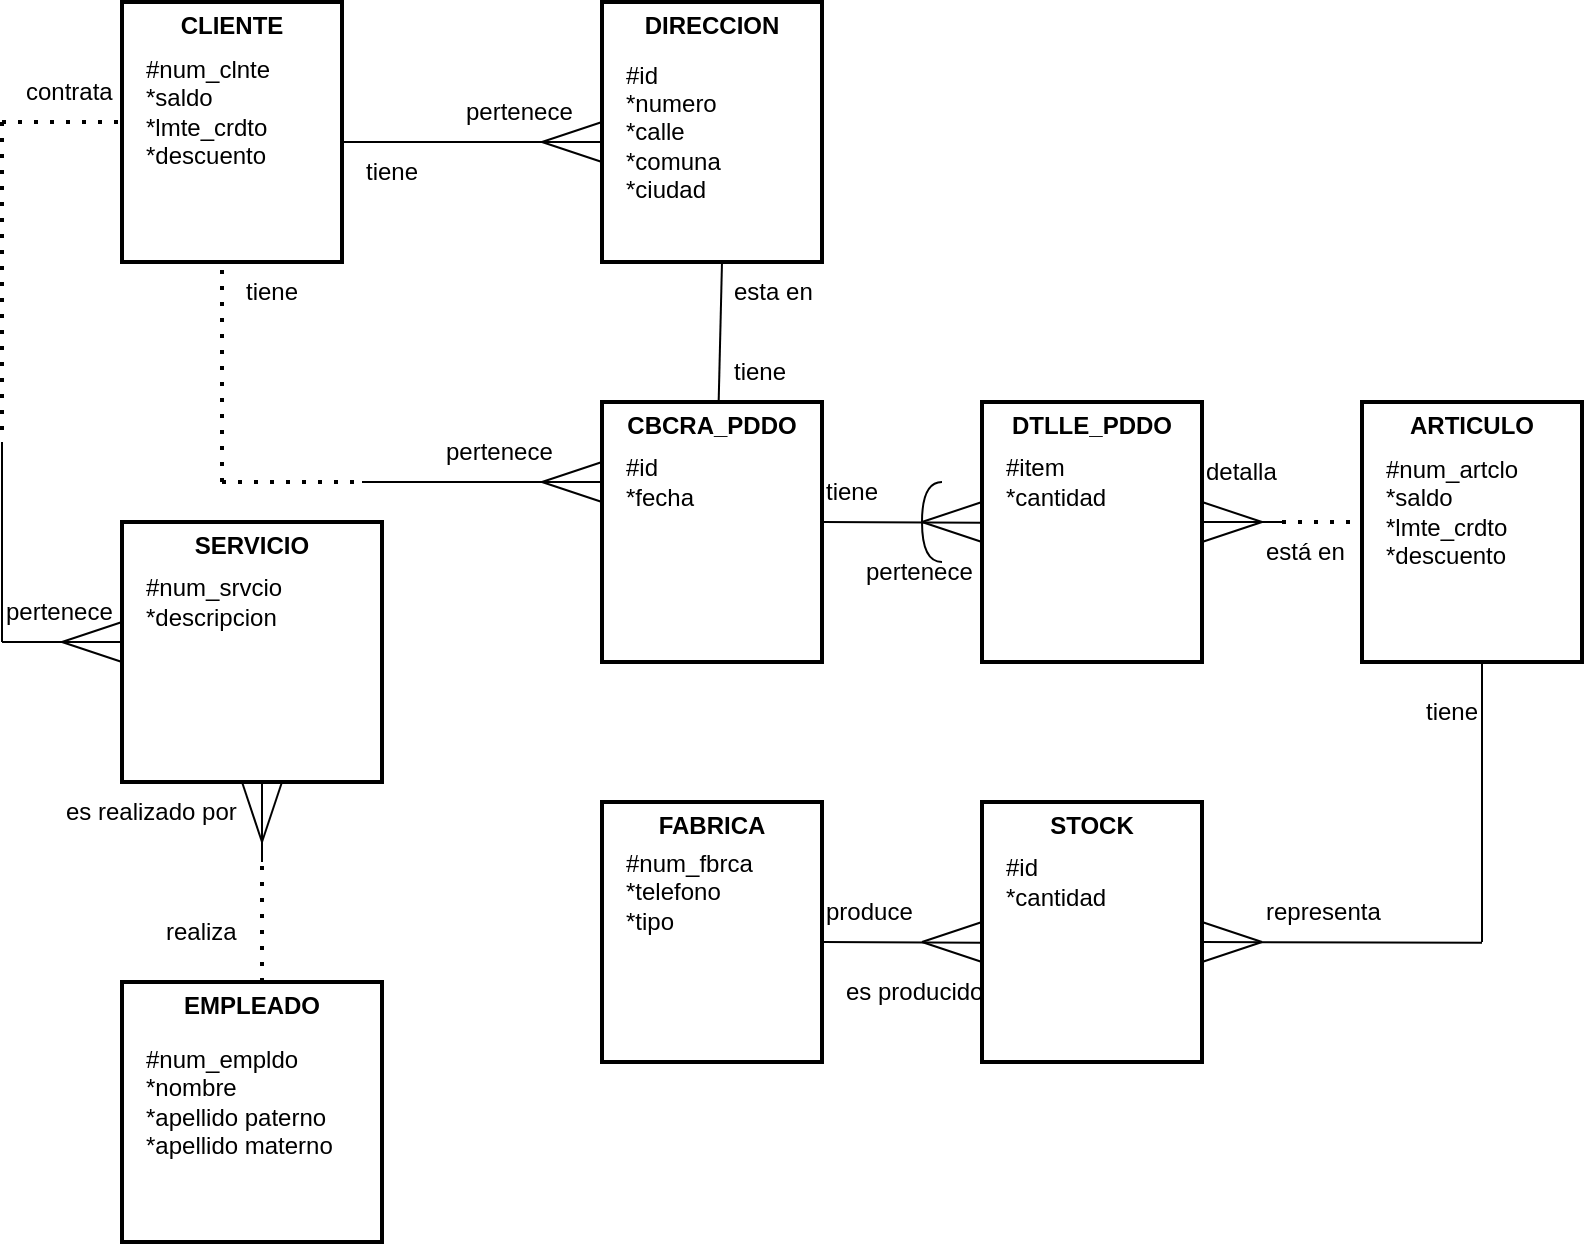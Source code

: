 <mxfile version="21.8.0" type="github" pages="3">
  <diagram name="ej1" id="pWTKWt82KA5-Te-WMK-V">
    <mxGraphModel dx="2074" dy="790" grid="1" gridSize="10" guides="1" tooltips="1" connect="1" arrows="1" fold="1" page="1" pageScale="1" pageWidth="827" pageHeight="1169" math="0" shadow="0">
      <root>
        <mxCell id="0" />
        <mxCell id="1" parent="0" />
        <mxCell id="y3LhMuxgh7xvauoKSAPK-7" value="CLIENTE" style="swimlane;whiteSpace=wrap;html=1;perimeterSpacing=7;strokeWidth=2;swimlaneLine=0;glass=0;fillColor=none;strokeColor=#000000;" parent="1" vertex="1">
          <mxGeometry x="80" y="40" width="110" height="130" as="geometry" />
        </mxCell>
        <mxCell id="y3LhMuxgh7xvauoKSAPK-14" value="#num_clnte&lt;br&gt;*saldo&lt;br&gt;*lmte_crdto&lt;br&gt;*descuento" style="text;html=1;align=left;verticalAlign=middle;resizable=0;points=[];autosize=1;strokeColor=none;fillColor=none;" parent="y3LhMuxgh7xvauoKSAPK-7" vertex="1">
          <mxGeometry x="10" y="20" width="90" height="70" as="geometry" />
        </mxCell>
        <mxCell id="y3LhMuxgh7xvauoKSAPK-11" value="ARTICULO" style="swimlane;whiteSpace=wrap;html=1;perimeterSpacing=7;strokeWidth=2;swimlaneLine=0;glass=0;fillColor=none;strokeColor=#000000;" parent="1" vertex="1">
          <mxGeometry x="700" y="240" width="110" height="130" as="geometry" />
        </mxCell>
        <mxCell id="y3LhMuxgh7xvauoKSAPK-16" value="#num_artclo&lt;br&gt;*saldo&lt;br&gt;*lmte_crdto&lt;br&gt;*descuento" style="text;html=1;align=left;verticalAlign=middle;resizable=0;points=[];autosize=1;strokeColor=none;fillColor=none;" parent="y3LhMuxgh7xvauoKSAPK-11" vertex="1">
          <mxGeometry x="10" y="20" width="90" height="70" as="geometry" />
        </mxCell>
        <mxCell id="y3LhMuxgh7xvauoKSAPK-12" value="SERVICIO" style="swimlane;whiteSpace=wrap;html=1;perimeterSpacing=7;strokeWidth=2;swimlaneLine=0;glass=0;fillColor=none;strokeColor=#000000;" parent="1" vertex="1">
          <mxGeometry x="80" y="300" width="130" height="130" as="geometry" />
        </mxCell>
        <mxCell id="y3LhMuxgh7xvauoKSAPK-27" value="#num_srvcio&lt;br&gt;*descripcion" style="text;html=1;align=left;verticalAlign=middle;resizable=0;points=[];autosize=1;strokeColor=none;fillColor=none;" parent="y3LhMuxgh7xvauoKSAPK-12" vertex="1">
          <mxGeometry x="10" y="20" width="90" height="40" as="geometry" />
        </mxCell>
        <mxCell id="y3LhMuxgh7xvauoKSAPK-17" value="CBCRA_PDDO" style="swimlane;whiteSpace=wrap;html=1;perimeterSpacing=7;strokeWidth=2;swimlaneLine=0;glass=0;fillColor=none;strokeColor=#000000;" parent="1" vertex="1">
          <mxGeometry x="320" y="240" width="110" height="130" as="geometry" />
        </mxCell>
        <mxCell id="y3LhMuxgh7xvauoKSAPK-18" value="#id&lt;br&gt;*fecha" style="text;html=1;align=left;verticalAlign=middle;resizable=0;points=[];autosize=1;strokeColor=none;fillColor=none;" parent="y3LhMuxgh7xvauoKSAPK-17" vertex="1">
          <mxGeometry x="10" y="20" width="60" height="40" as="geometry" />
        </mxCell>
        <mxCell id="y3LhMuxgh7xvauoKSAPK-19" value="DIRECCION" style="swimlane;whiteSpace=wrap;html=1;perimeterSpacing=7;strokeWidth=2;swimlaneLine=0;glass=0;fillColor=none;strokeColor=#000000;" parent="1" vertex="1">
          <mxGeometry x="320" y="40" width="110" height="130" as="geometry" />
        </mxCell>
        <mxCell id="y3LhMuxgh7xvauoKSAPK-20" value="#id&lt;br&gt;*numero&lt;br&gt;*calle&lt;br&gt;*comuna&lt;br&gt;*ciudad" style="text;html=1;align=left;verticalAlign=middle;resizable=0;points=[];autosize=1;strokeColor=none;fillColor=none;" parent="y3LhMuxgh7xvauoKSAPK-19" vertex="1">
          <mxGeometry x="10" y="20" width="70" height="90" as="geometry" />
        </mxCell>
        <mxCell id="y3LhMuxgh7xvauoKSAPK-21" value="DTLLE_PDDO" style="swimlane;whiteSpace=wrap;html=1;perimeterSpacing=7;strokeWidth=2;swimlaneLine=0;glass=0;fillColor=none;strokeColor=#000000;" parent="1" vertex="1">
          <mxGeometry x="510" y="240" width="110" height="130" as="geometry" />
        </mxCell>
        <mxCell id="y3LhMuxgh7xvauoKSAPK-22" value="#item&lt;br&gt;*cantidad" style="text;html=1;align=left;verticalAlign=middle;resizable=0;points=[];autosize=1;strokeColor=none;fillColor=none;" parent="y3LhMuxgh7xvauoKSAPK-21" vertex="1">
          <mxGeometry x="10" y="20" width="70" height="40" as="geometry" />
        </mxCell>
        <mxCell id="y3LhMuxgh7xvauoKSAPK-23" value="FABRICA" style="swimlane;whiteSpace=wrap;html=1;perimeterSpacing=7;strokeWidth=2;swimlaneLine=0;glass=0;fillColor=none;strokeColor=#000000;" parent="1" vertex="1">
          <mxGeometry x="320" y="440" width="110" height="130" as="geometry" />
        </mxCell>
        <mxCell id="y3LhMuxgh7xvauoKSAPK-24" value="#num_fbrca&lt;br&gt;*telefono&lt;br&gt;*tipo" style="text;html=1;align=left;verticalAlign=middle;resizable=0;points=[];autosize=1;strokeColor=none;fillColor=none;" parent="y3LhMuxgh7xvauoKSAPK-23" vertex="1">
          <mxGeometry x="10" y="15" width="90" height="60" as="geometry" />
        </mxCell>
        <mxCell id="y3LhMuxgh7xvauoKSAPK-25" value="STOCK" style="swimlane;whiteSpace=wrap;html=1;perimeterSpacing=7;strokeWidth=2;swimlaneLine=0;glass=0;fillColor=none;strokeColor=#000000;" parent="1" vertex="1">
          <mxGeometry x="510" y="440" width="110" height="130" as="geometry" />
        </mxCell>
        <mxCell id="y3LhMuxgh7xvauoKSAPK-26" value="#id&lt;br&gt;*cantidad" style="text;html=1;align=left;verticalAlign=middle;resizable=0;points=[];autosize=1;strokeColor=none;fillColor=none;" parent="y3LhMuxgh7xvauoKSAPK-25" vertex="1">
          <mxGeometry x="10" y="20" width="70" height="40" as="geometry" />
        </mxCell>
        <mxCell id="y3LhMuxgh7xvauoKSAPK-28" value="" style="endArrow=none;html=1;rounded=0;" parent="1" edge="1">
          <mxGeometry width="50" height="50" relative="1" as="geometry">
            <mxPoint x="190" y="110" as="sourcePoint" />
            <mxPoint x="320" y="110" as="targetPoint" />
          </mxGeometry>
        </mxCell>
        <mxCell id="y3LhMuxgh7xvauoKSAPK-29" value="" style="endArrow=none;html=1;rounded=0;" parent="1" edge="1">
          <mxGeometry width="50" height="50" relative="1" as="geometry">
            <mxPoint x="290" y="110" as="sourcePoint" />
            <mxPoint x="320" y="100" as="targetPoint" />
          </mxGeometry>
        </mxCell>
        <mxCell id="y3LhMuxgh7xvauoKSAPK-32" value="" style="endArrow=none;html=1;rounded=0;" parent="1" edge="1">
          <mxGeometry width="50" height="50" relative="1" as="geometry">
            <mxPoint x="320" y="120" as="sourcePoint" />
            <mxPoint x="290" y="110" as="targetPoint" />
          </mxGeometry>
        </mxCell>
        <mxCell id="y3LhMuxgh7xvauoKSAPK-33" value="" style="endArrow=none;html=1;rounded=0;exitX=0.527;exitY=0.043;exitDx=0;exitDy=0;exitPerimeter=0;" parent="1" source="y3LhMuxgh7xvauoKSAPK-17" edge="1">
          <mxGeometry width="50" height="50" relative="1" as="geometry">
            <mxPoint x="383" y="237" as="sourcePoint" />
            <mxPoint x="380" y="170" as="targetPoint" />
          </mxGeometry>
        </mxCell>
        <mxCell id="y3LhMuxgh7xvauoKSAPK-34" value="" style="endArrow=none;dashed=1;html=1;dashPattern=1 3;strokeWidth=2;rounded=0;" parent="1" edge="1">
          <mxGeometry width="50" height="50" relative="1" as="geometry">
            <mxPoint x="130" y="280" as="sourcePoint" />
            <mxPoint x="130" y="170" as="targetPoint" />
          </mxGeometry>
        </mxCell>
        <mxCell id="y3LhMuxgh7xvauoKSAPK-35" value="" style="endArrow=none;dashed=1;html=1;dashPattern=1 3;strokeWidth=2;rounded=0;" parent="1" edge="1">
          <mxGeometry width="50" height="50" relative="1" as="geometry">
            <mxPoint x="130" y="280" as="sourcePoint" />
            <mxPoint x="200" y="280" as="targetPoint" />
          </mxGeometry>
        </mxCell>
        <mxCell id="y3LhMuxgh7xvauoKSAPK-36" value="" style="endArrow=none;html=1;rounded=0;" parent="1" edge="1">
          <mxGeometry width="50" height="50" relative="1" as="geometry">
            <mxPoint x="320" y="290" as="sourcePoint" />
            <mxPoint x="290" y="280" as="targetPoint" />
          </mxGeometry>
        </mxCell>
        <mxCell id="y3LhMuxgh7xvauoKSAPK-37" value="" style="endArrow=none;html=1;rounded=0;" parent="1" edge="1">
          <mxGeometry width="50" height="50" relative="1" as="geometry">
            <mxPoint x="290" y="280" as="sourcePoint" />
            <mxPoint x="320" y="270" as="targetPoint" />
          </mxGeometry>
        </mxCell>
        <mxCell id="y3LhMuxgh7xvauoKSAPK-38" value="" style="endArrow=none;html=1;rounded=0;" parent="1" edge="1">
          <mxGeometry width="50" height="50" relative="1" as="geometry">
            <mxPoint x="200" y="280" as="sourcePoint" />
            <mxPoint x="320" y="280" as="targetPoint" />
          </mxGeometry>
        </mxCell>
        <mxCell id="y3LhMuxgh7xvauoKSAPK-39" value="" style="endArrow=none;dashed=1;html=1;dashPattern=1 3;strokeWidth=2;rounded=0;" parent="1" edge="1">
          <mxGeometry width="50" height="50" relative="1" as="geometry">
            <mxPoint x="20" y="100" as="sourcePoint" />
            <mxPoint x="80" y="100" as="targetPoint" />
          </mxGeometry>
        </mxCell>
        <mxCell id="y3LhMuxgh7xvauoKSAPK-40" value="" style="endArrow=none;dashed=1;html=1;dashPattern=1 3;strokeWidth=2;rounded=0;" parent="1" edge="1">
          <mxGeometry width="50" height="50" relative="1" as="geometry">
            <mxPoint x="20" y="100" as="sourcePoint" />
            <mxPoint x="20" y="260" as="targetPoint" />
          </mxGeometry>
        </mxCell>
        <mxCell id="y3LhMuxgh7xvauoKSAPK-41" value="EMPLEADO" style="swimlane;whiteSpace=wrap;html=1;perimeterSpacing=7;strokeWidth=2;swimlaneLine=0;glass=0;fillColor=none;strokeColor=#000000;" parent="1" vertex="1">
          <mxGeometry x="80" y="530" width="130" height="130" as="geometry" />
        </mxCell>
        <mxCell id="y3LhMuxgh7xvauoKSAPK-42" value="#num_empldo&lt;br&gt;*nombre&lt;br&gt;*apellido paterno&lt;br&gt;*apellido materno&lt;br&gt;" style="text;html=1;align=left;verticalAlign=middle;resizable=0;points=[];autosize=1;strokeColor=none;fillColor=none;" parent="y3LhMuxgh7xvauoKSAPK-41" vertex="1">
          <mxGeometry x="10" y="25" width="120" height="70" as="geometry" />
        </mxCell>
        <mxCell id="y3LhMuxgh7xvauoKSAPK-44" value="" style="endArrow=none;html=1;rounded=0;" parent="1" edge="1">
          <mxGeometry width="50" height="50" relative="1" as="geometry">
            <mxPoint x="50" y="360" as="sourcePoint" />
            <mxPoint x="80" y="350" as="targetPoint" />
          </mxGeometry>
        </mxCell>
        <mxCell id="y3LhMuxgh7xvauoKSAPK-45" value="" style="endArrow=none;html=1;rounded=0;" parent="1" edge="1">
          <mxGeometry width="50" height="50" relative="1" as="geometry">
            <mxPoint x="80" y="370" as="sourcePoint" />
            <mxPoint x="50" y="360" as="targetPoint" />
          </mxGeometry>
        </mxCell>
        <mxCell id="y3LhMuxgh7xvauoKSAPK-46" value="" style="endArrow=none;html=1;rounded=0;" parent="1" edge="1">
          <mxGeometry width="50" height="50" relative="1" as="geometry">
            <mxPoint x="20" y="260" as="sourcePoint" />
            <mxPoint x="20" y="360" as="targetPoint" />
          </mxGeometry>
        </mxCell>
        <mxCell id="y3LhMuxgh7xvauoKSAPK-47" value="" style="endArrow=none;html=1;rounded=0;" parent="1" edge="1">
          <mxGeometry width="50" height="50" relative="1" as="geometry">
            <mxPoint x="80" y="360" as="sourcePoint" />
            <mxPoint x="20" y="360" as="targetPoint" />
            <Array as="points">
              <mxPoint x="40" y="360" />
            </Array>
          </mxGeometry>
        </mxCell>
        <mxCell id="y3LhMuxgh7xvauoKSAPK-48" value="" style="endArrow=none;html=1;rounded=0;" parent="1" edge="1">
          <mxGeometry width="50" height="50" relative="1" as="geometry">
            <mxPoint x="150" y="430" as="sourcePoint" />
            <mxPoint x="150" y="470" as="targetPoint" />
          </mxGeometry>
        </mxCell>
        <mxCell id="y3LhMuxgh7xvauoKSAPK-49" value="" style="endArrow=none;html=1;rounded=0;" parent="1" edge="1">
          <mxGeometry width="50" height="50" relative="1" as="geometry">
            <mxPoint x="150" y="460" as="sourcePoint" />
            <mxPoint x="160" y="430" as="targetPoint" />
          </mxGeometry>
        </mxCell>
        <mxCell id="y3LhMuxgh7xvauoKSAPK-51" value="" style="endArrow=none;html=1;rounded=0;" parent="1" edge="1">
          <mxGeometry width="50" height="50" relative="1" as="geometry">
            <mxPoint x="150" y="460" as="sourcePoint" />
            <mxPoint x="140" y="430" as="targetPoint" />
          </mxGeometry>
        </mxCell>
        <mxCell id="y3LhMuxgh7xvauoKSAPK-52" value="" style="endArrow=none;dashed=1;html=1;dashPattern=1 3;strokeWidth=2;rounded=0;" parent="1" edge="1">
          <mxGeometry width="50" height="50" relative="1" as="geometry">
            <mxPoint x="150" y="530" as="sourcePoint" />
            <mxPoint x="150" y="470" as="targetPoint" />
          </mxGeometry>
        </mxCell>
        <mxCell id="y3LhMuxgh7xvauoKSAPK-54" value="" style="endArrow=none;html=1;rounded=0;" parent="1" edge="1">
          <mxGeometry width="50" height="50" relative="1" as="geometry">
            <mxPoint x="650" y="300" as="sourcePoint" />
            <mxPoint x="620" y="290" as="targetPoint" />
          </mxGeometry>
        </mxCell>
        <mxCell id="y3LhMuxgh7xvauoKSAPK-56" value="" style="endArrow=none;html=1;rounded=0;" parent="1" edge="1">
          <mxGeometry width="50" height="50" relative="1" as="geometry">
            <mxPoint x="620" y="300" as="sourcePoint" />
            <mxPoint x="660" y="300" as="targetPoint" />
          </mxGeometry>
        </mxCell>
        <mxCell id="y3LhMuxgh7xvauoKSAPK-58" value="" style="endArrow=none;html=1;rounded=0;" parent="1" edge="1">
          <mxGeometry width="50" height="50" relative="1" as="geometry">
            <mxPoint x="430" y="300.0" as="sourcePoint" />
            <mxPoint x="510" y="300.34" as="targetPoint" />
          </mxGeometry>
        </mxCell>
        <mxCell id="y3LhMuxgh7xvauoKSAPK-59" value="" style="endArrow=none;html=1;rounded=0;" parent="1" edge="1">
          <mxGeometry width="50" height="50" relative="1" as="geometry">
            <mxPoint x="480" y="300" as="sourcePoint" />
            <mxPoint x="510" y="290" as="targetPoint" />
          </mxGeometry>
        </mxCell>
        <mxCell id="y3LhMuxgh7xvauoKSAPK-60" value="" style="endArrow=none;html=1;rounded=0;" parent="1" edge="1">
          <mxGeometry width="50" height="50" relative="1" as="geometry">
            <mxPoint x="510" y="310" as="sourcePoint" />
            <mxPoint x="480" y="300" as="targetPoint" />
          </mxGeometry>
        </mxCell>
        <mxCell id="y3LhMuxgh7xvauoKSAPK-61" value="" style="endArrow=none;dashed=1;html=1;dashPattern=1 3;strokeWidth=2;rounded=0;" parent="1" edge="1">
          <mxGeometry width="50" height="50" relative="1" as="geometry">
            <mxPoint x="660" y="300" as="sourcePoint" />
            <mxPoint x="700" y="300" as="targetPoint" />
          </mxGeometry>
        </mxCell>
        <mxCell id="y3LhMuxgh7xvauoKSAPK-62" value="" style="endArrow=none;html=1;rounded=0;" parent="1" edge="1">
          <mxGeometry width="50" height="50" relative="1" as="geometry">
            <mxPoint x="650" y="300" as="sourcePoint" />
            <mxPoint x="620" y="310" as="targetPoint" />
          </mxGeometry>
        </mxCell>
        <mxCell id="y3LhMuxgh7xvauoKSAPK-63" value="" style="endArrow=none;html=1;rounded=0;" parent="1" edge="1">
          <mxGeometry width="50" height="50" relative="1" as="geometry">
            <mxPoint x="760" y="510" as="sourcePoint" />
            <mxPoint x="760" y="370" as="targetPoint" />
          </mxGeometry>
        </mxCell>
        <mxCell id="y3LhMuxgh7xvauoKSAPK-64" value="" style="endArrow=none;html=1;rounded=0;" parent="1" edge="1">
          <mxGeometry width="50" height="50" relative="1" as="geometry">
            <mxPoint x="620" y="510" as="sourcePoint" />
            <mxPoint x="760" y="510.34" as="targetPoint" />
          </mxGeometry>
        </mxCell>
        <mxCell id="y3LhMuxgh7xvauoKSAPK-65" value="" style="endArrow=none;html=1;rounded=0;" parent="1" edge="1">
          <mxGeometry width="50" height="50" relative="1" as="geometry">
            <mxPoint x="650" y="510" as="sourcePoint" />
            <mxPoint x="620" y="500" as="targetPoint" />
          </mxGeometry>
        </mxCell>
        <mxCell id="y3LhMuxgh7xvauoKSAPK-67" value="" style="endArrow=none;html=1;rounded=0;" parent="1" edge="1">
          <mxGeometry width="50" height="50" relative="1" as="geometry">
            <mxPoint x="650" y="510" as="sourcePoint" />
            <mxPoint x="620" y="520" as="targetPoint" />
          </mxGeometry>
        </mxCell>
        <mxCell id="y3LhMuxgh7xvauoKSAPK-68" value="" style="endArrow=none;html=1;rounded=0;" parent="1" edge="1">
          <mxGeometry width="50" height="50" relative="1" as="geometry">
            <mxPoint x="510" y="520" as="sourcePoint" />
            <mxPoint x="480" y="510" as="targetPoint" />
          </mxGeometry>
        </mxCell>
        <mxCell id="y3LhMuxgh7xvauoKSAPK-69" value="" style="endArrow=none;html=1;rounded=0;" parent="1" edge="1">
          <mxGeometry width="50" height="50" relative="1" as="geometry">
            <mxPoint x="480" y="510" as="sourcePoint" />
            <mxPoint x="510" y="500" as="targetPoint" />
          </mxGeometry>
        </mxCell>
        <mxCell id="y3LhMuxgh7xvauoKSAPK-70" value="" style="endArrow=none;html=1;rounded=0;" parent="1" edge="1">
          <mxGeometry width="50" height="50" relative="1" as="geometry">
            <mxPoint x="430" y="510.0" as="sourcePoint" />
            <mxPoint x="510" y="510.34" as="targetPoint" />
          </mxGeometry>
        </mxCell>
        <mxCell id="y3LhMuxgh7xvauoKSAPK-72" value="" style="endArrow=none;html=1;rounded=0;edgeStyle=orthogonalEdgeStyle;curved=1;" parent="1" edge="1">
          <mxGeometry width="50" height="50" relative="1" as="geometry">
            <mxPoint x="490" y="320" as="sourcePoint" />
            <mxPoint x="490" y="280" as="targetPoint" />
            <Array as="points">
              <mxPoint x="480" y="320" />
              <mxPoint x="480" y="280" />
            </Array>
          </mxGeometry>
        </mxCell>
        <mxCell id="y3LhMuxgh7xvauoKSAPK-76" value="tiene" style="text;html=1;align=left;verticalAlign=middle;resizable=0;points=[];autosize=1;strokeColor=none;fillColor=none;" parent="1" vertex="1">
          <mxGeometry x="200" y="110" width="50" height="30" as="geometry" />
        </mxCell>
        <mxCell id="y3LhMuxgh7xvauoKSAPK-77" value="pertenece" style="text;html=1;align=left;verticalAlign=middle;resizable=0;points=[];autosize=1;strokeColor=none;fillColor=none;" parent="1" vertex="1">
          <mxGeometry x="250" y="80" width="80" height="30" as="geometry" />
        </mxCell>
        <mxCell id="y3LhMuxgh7xvauoKSAPK-78" value="contrata" style="text;html=1;align=left;verticalAlign=middle;resizable=0;points=[];autosize=1;strokeColor=none;fillColor=none;" parent="1" vertex="1">
          <mxGeometry x="30" y="70" width="70" height="30" as="geometry" />
        </mxCell>
        <mxCell id="y3LhMuxgh7xvauoKSAPK-79" value="pertenece" style="text;html=1;align=left;verticalAlign=middle;resizable=0;points=[];autosize=1;strokeColor=none;fillColor=none;" parent="1" vertex="1">
          <mxGeometry x="20" y="330" width="80" height="30" as="geometry" />
        </mxCell>
        <mxCell id="y3LhMuxgh7xvauoKSAPK-80" value="es realizado por" style="text;html=1;align=left;verticalAlign=middle;resizable=0;points=[];autosize=1;strokeColor=none;fillColor=none;" parent="1" vertex="1">
          <mxGeometry x="50" y="430" width="110" height="30" as="geometry" />
        </mxCell>
        <mxCell id="y3LhMuxgh7xvauoKSAPK-82" value="realiza" style="text;html=1;align=left;verticalAlign=middle;resizable=0;points=[];autosize=1;strokeColor=none;fillColor=none;" parent="1" vertex="1">
          <mxGeometry x="100" y="490" width="60" height="30" as="geometry" />
        </mxCell>
        <mxCell id="y3LhMuxgh7xvauoKSAPK-83" value="tiene" style="text;html=1;align=left;verticalAlign=middle;resizable=0;points=[];autosize=1;strokeColor=none;fillColor=none;" parent="1" vertex="1">
          <mxGeometry x="384" y="210" width="50" height="30" as="geometry" />
        </mxCell>
        <mxCell id="y3LhMuxgh7xvauoKSAPK-84" value="esta en" style="text;html=1;align=left;verticalAlign=middle;resizable=0;points=[];autosize=1;strokeColor=none;fillColor=none;" parent="1" vertex="1">
          <mxGeometry x="384" y="170" width="60" height="30" as="geometry" />
        </mxCell>
        <mxCell id="y3LhMuxgh7xvauoKSAPK-85" value="tiene" style="text;html=1;align=left;verticalAlign=middle;resizable=0;points=[];autosize=1;strokeColor=none;fillColor=none;" parent="1" vertex="1">
          <mxGeometry x="140" y="170" width="50" height="30" as="geometry" />
        </mxCell>
        <mxCell id="y3LhMuxgh7xvauoKSAPK-86" value="pertenece" style="text;html=1;align=left;verticalAlign=middle;resizable=0;points=[];autosize=1;strokeColor=none;fillColor=none;" parent="1" vertex="1">
          <mxGeometry x="240" y="250" width="80" height="30" as="geometry" />
        </mxCell>
        <mxCell id="y3LhMuxgh7xvauoKSAPK-87" value="tiene" style="text;html=1;align=left;verticalAlign=middle;resizable=0;points=[];autosize=1;strokeColor=none;fillColor=none;" parent="1" vertex="1">
          <mxGeometry x="430" y="270" width="50" height="30" as="geometry" />
        </mxCell>
        <mxCell id="y3LhMuxgh7xvauoKSAPK-88" value="pertenece" style="text;html=1;align=left;verticalAlign=middle;resizable=0;points=[];autosize=1;strokeColor=none;fillColor=none;" parent="1" vertex="1">
          <mxGeometry x="450" y="310" width="80" height="30" as="geometry" />
        </mxCell>
        <mxCell id="y3LhMuxgh7xvauoKSAPK-89" value="detalla" style="text;html=1;align=left;verticalAlign=middle;resizable=0;points=[];autosize=1;strokeColor=none;fillColor=none;" parent="1" vertex="1">
          <mxGeometry x="620" y="260" width="60" height="30" as="geometry" />
        </mxCell>
        <mxCell id="y3LhMuxgh7xvauoKSAPK-90" value="está en" style="text;html=1;align=left;verticalAlign=middle;resizable=0;points=[];autosize=1;strokeColor=none;fillColor=none;" parent="1" vertex="1">
          <mxGeometry x="650" y="300" width="60" height="30" as="geometry" />
        </mxCell>
        <mxCell id="y3LhMuxgh7xvauoKSAPK-91" value="tiene" style="text;html=1;align=left;verticalAlign=middle;resizable=0;points=[];autosize=1;strokeColor=none;fillColor=none;" parent="1" vertex="1">
          <mxGeometry x="730" y="380" width="50" height="30" as="geometry" />
        </mxCell>
        <mxCell id="y3LhMuxgh7xvauoKSAPK-92" value="representa" style="text;html=1;align=left;verticalAlign=middle;resizable=0;points=[];autosize=1;strokeColor=none;fillColor=none;" parent="1" vertex="1">
          <mxGeometry x="650" y="480" width="80" height="30" as="geometry" />
        </mxCell>
        <mxCell id="y3LhMuxgh7xvauoKSAPK-93" value="produce" style="text;html=1;align=left;verticalAlign=middle;resizable=0;points=[];autosize=1;strokeColor=none;fillColor=none;" parent="1" vertex="1">
          <mxGeometry x="430" y="480" width="70" height="30" as="geometry" />
        </mxCell>
        <mxCell id="y3LhMuxgh7xvauoKSAPK-94" value="es producido" style="text;html=1;align=left;verticalAlign=middle;resizable=0;points=[];autosize=1;strokeColor=none;fillColor=none;" parent="1" vertex="1">
          <mxGeometry x="440" y="520" width="90" height="30" as="geometry" />
        </mxCell>
      </root>
    </mxGraphModel>
  </diagram>
  <diagram id="6bHbWNyBxjWdQbAau0bs" name="ej2">
    <mxGraphModel dx="1619" dy="780" grid="1" gridSize="10" guides="1" tooltips="1" connect="1" arrows="1" fold="1" page="1" pageScale="1" pageWidth="827" pageHeight="1169" math="0" shadow="0">
      <root>
        <mxCell id="0" />
        <mxCell id="1" parent="0" />
        <mxCell id="KZ__c-y2mIfG0Upt__zN-1" value="RGION_VNTA" style="swimlane;whiteSpace=wrap;html=1;perimeterSpacing=7;strokeWidth=2;swimlaneLine=0;glass=0;fillColor=none;strokeColor=#000000;startSize=23;" parent="1" vertex="1">
          <mxGeometry x="90" y="40" width="130" height="130" as="geometry" />
        </mxCell>
        <mxCell id="KZ__c-y2mIfG0Upt__zN-2" value="#codigo&lt;br&gt;*nombre" style="text;html=1;align=left;verticalAlign=middle;resizable=0;points=[];autosize=1;strokeColor=none;fillColor=none;" parent="KZ__c-y2mIfG0Upt__zN-1" vertex="1">
          <mxGeometry x="10" y="25" width="70" height="40" as="geometry" />
        </mxCell>
        <mxCell id="Kiq6ScTutKO3EjJ2EJ3P-1" value="" style="endArrow=none;html=1;rounded=0;" parent="1" edge="1">
          <mxGeometry width="50" height="50" relative="1" as="geometry">
            <mxPoint x="349" y="90" as="sourcePoint" />
            <mxPoint x="319" y="80" as="targetPoint" />
          </mxGeometry>
        </mxCell>
        <mxCell id="1m4tuK1BbwpqyF0_XPIg-1" value="" style="endArrow=none;html=1;rounded=0;" parent="1" edge="1">
          <mxGeometry width="50" height="50" relative="1" as="geometry">
            <mxPoint x="319" y="80" as="sourcePoint" />
            <mxPoint x="349" y="70" as="targetPoint" />
          </mxGeometry>
        </mxCell>
        <mxCell id="1m4tuK1BbwpqyF0_XPIg-2" value="DSTRTO_VNTA" style="swimlane;whiteSpace=wrap;html=1;perimeterSpacing=7;strokeWidth=2;swimlaneLine=0;glass=0;fillColor=none;strokeColor=#000000;startSize=23;" parent="1" vertex="1">
          <mxGeometry x="349" y="40" width="141" height="130" as="geometry" />
        </mxCell>
        <mxCell id="1m4tuK1BbwpqyF0_XPIg-3" value="#codigo&lt;br&gt;*nombre" style="text;html=1;align=left;verticalAlign=middle;resizable=0;points=[];autosize=1;strokeColor=none;fillColor=none;" parent="1m4tuK1BbwpqyF0_XPIg-2" vertex="1">
          <mxGeometry x="10" y="25" width="70" height="40" as="geometry" />
        </mxCell>
        <mxCell id="1m4tuK1BbwpqyF0_XPIg-4" value="TRRTRIO_VNTA" style="swimlane;whiteSpace=wrap;html=1;perimeterSpacing=7;strokeWidth=2;swimlaneLine=0;glass=0;fillColor=none;strokeColor=#000000;startSize=23;" parent="1" vertex="1">
          <mxGeometry x="349" y="290" width="140" height="130" as="geometry" />
        </mxCell>
        <mxCell id="1m4tuK1BbwpqyF0_XPIg-5" value="#codigo&lt;br&gt;*nombre" style="text;html=1;align=left;verticalAlign=middle;resizable=0;points=[];autosize=1;strokeColor=none;fillColor=none;" parent="1m4tuK1BbwpqyF0_XPIg-4" vertex="1">
          <mxGeometry x="10" y="25" width="70" height="40" as="geometry" />
        </mxCell>
        <mxCell id="1m4tuK1BbwpqyF0_XPIg-6" value="AREA_VNTA" style="swimlane;whiteSpace=wrap;html=1;perimeterSpacing=7;strokeWidth=2;swimlaneLine=0;glass=0;fillColor=none;strokeColor=#000000;startSize=23;" parent="1" vertex="1">
          <mxGeometry x="349" y="530" width="141" height="130" as="geometry" />
        </mxCell>
        <mxCell id="1m4tuK1BbwpqyF0_XPIg-7" value="#codigo&lt;br&gt;*nombre" style="text;html=1;align=left;verticalAlign=middle;resizable=0;points=[];autosize=1;strokeColor=none;fillColor=none;" parent="1m4tuK1BbwpqyF0_XPIg-6" vertex="1">
          <mxGeometry x="10" y="25" width="70" height="40" as="geometry" />
        </mxCell>
        <mxCell id="1m4tuK1BbwpqyF0_XPIg-8" value="EMPLEADO" style="swimlane;whiteSpace=wrap;html=1;perimeterSpacing=7;strokeWidth=2;swimlaneLine=0;glass=0;fillColor=none;strokeColor=#000000;startSize=23;" parent="1" vertex="1">
          <mxGeometry x="80" y="290" width="150" height="340" as="geometry" />
        </mxCell>
        <mxCell id="1m4tuK1BbwpqyF0_XPIg-9" value="#id_empleado&lt;br&gt;*nombre" style="text;html=1;align=left;verticalAlign=middle;resizable=0;points=[];autosize=1;strokeColor=none;fillColor=none;" parent="1m4tuK1BbwpqyF0_XPIg-8" vertex="1">
          <mxGeometry x="10" y="20" width="100" height="40" as="geometry" />
        </mxCell>
        <mxCell id="1m4tuK1BbwpqyF0_XPIg-15" value="DRCTOR_VNTA" style="swimlane;whiteSpace=wrap;html=1;perimeterSpacing=7;strokeWidth=2;swimlaneLine=0;glass=0;fillColor=none;strokeColor=#000000;startSize=23;" parent="1m4tuK1BbwpqyF0_XPIg-8" vertex="1">
          <mxGeometry x="10" y="70" width="130" height="80" as="geometry" />
        </mxCell>
        <mxCell id="1m4tuK1BbwpqyF0_XPIg-13" value="GRNTE_VNTA" style="swimlane;whiteSpace=wrap;html=1;perimeterSpacing=7;strokeWidth=2;swimlaneLine=0;glass=0;fillColor=none;strokeColor=#000000;startSize=23;" parent="1m4tuK1BbwpqyF0_XPIg-8" vertex="1">
          <mxGeometry x="10" y="160" width="130" height="80" as="geometry" />
        </mxCell>
        <mxCell id="1m4tuK1BbwpqyF0_XPIg-11" value="VENDEDOR" style="swimlane;whiteSpace=wrap;html=1;perimeterSpacing=7;strokeWidth=2;swimlaneLine=0;glass=0;fillColor=none;strokeColor=#000000;startSize=23;" parent="1m4tuK1BbwpqyF0_XPIg-8" vertex="1">
          <mxGeometry x="10" y="250" width="130" height="80" as="geometry" />
        </mxCell>
        <mxCell id="1m4tuK1BbwpqyF0_XPIg-17" value="*cuota_vnta" style="text;html=1;align=left;verticalAlign=middle;resizable=0;points=[];autosize=1;strokeColor=none;fillColor=none;" parent="1m4tuK1BbwpqyF0_XPIg-11" vertex="1">
          <mxGeometry x="10" y="25" width="90" height="30" as="geometry" />
        </mxCell>
        <mxCell id="1m4tuK1BbwpqyF0_XPIg-50" value="" style="endArrow=none;dashed=1;html=1;dashPattern=1 3;strokeWidth=2;rounded=0;" parent="1m4tuK1BbwpqyF0_XPIg-8" edge="1">
          <mxGeometry width="50" height="50" relative="1" as="geometry">
            <mxPoint x="-80" y="110" as="sourcePoint" />
            <mxPoint x="10" y="109.71" as="targetPoint" />
          </mxGeometry>
        </mxCell>
        <mxCell id="1m4tuK1BbwpqyF0_XPIg-18" value="" style="endArrow=none;html=1;rounded=0;" parent="1" edge="1">
          <mxGeometry width="50" height="50" relative="1" as="geometry">
            <mxPoint x="349" y="80" as="sourcePoint" />
            <mxPoint x="219" y="80" as="targetPoint" />
          </mxGeometry>
        </mxCell>
        <mxCell id="1m4tuK1BbwpqyF0_XPIg-19" value="" style="endArrow=none;html=1;rounded=0;exitX=0.505;exitY=0.041;exitDx=0;exitDy=0;exitPerimeter=0;" parent="1" source="1m4tuK1BbwpqyF0_XPIg-4" edge="1">
          <mxGeometry width="50" height="50" relative="1" as="geometry">
            <mxPoint x="420" y="260" as="sourcePoint" />
            <mxPoint x="421.34" y="170" as="targetPoint" />
          </mxGeometry>
        </mxCell>
        <mxCell id="1m4tuK1BbwpqyF0_XPIg-25" value="" style="endArrow=none;html=1;rounded=0;exitX=0.571;exitY=0.049;exitDx=0;exitDy=0;exitPerimeter=0;" parent="1" edge="1">
          <mxGeometry width="50" height="50" relative="1" as="geometry">
            <mxPoint x="430" y="290" as="sourcePoint" />
            <mxPoint x="420" y="260" as="targetPoint" />
          </mxGeometry>
        </mxCell>
        <mxCell id="1m4tuK1BbwpqyF0_XPIg-29" value="" style="endArrow=none;html=1;rounded=0;" parent="1" edge="1">
          <mxGeometry width="50" height="50" relative="1" as="geometry">
            <mxPoint x="410" y="290" as="sourcePoint" />
            <mxPoint x="420" y="260" as="targetPoint" />
          </mxGeometry>
        </mxCell>
        <mxCell id="1m4tuK1BbwpqyF0_XPIg-33" value="" style="endArrow=none;html=1;rounded=0;exitX=0.505;exitY=0.041;exitDx=0;exitDy=0;exitPerimeter=0;" parent="1" edge="1">
          <mxGeometry width="50" height="50" relative="1" as="geometry">
            <mxPoint x="419" y="529" as="sourcePoint" />
            <mxPoint x="420" y="420" as="targetPoint" />
          </mxGeometry>
        </mxCell>
        <mxCell id="1m4tuK1BbwpqyF0_XPIg-34" value="" style="endArrow=none;html=1;rounded=0;exitX=0.571;exitY=0.049;exitDx=0;exitDy=0;exitPerimeter=0;" parent="1" edge="1">
          <mxGeometry width="50" height="50" relative="1" as="geometry">
            <mxPoint x="430" y="530" as="sourcePoint" />
            <mxPoint x="420" y="500" as="targetPoint" />
          </mxGeometry>
        </mxCell>
        <mxCell id="1m4tuK1BbwpqyF0_XPIg-35" value="" style="endArrow=none;html=1;rounded=0;" parent="1" edge="1">
          <mxGeometry width="50" height="50" relative="1" as="geometry">
            <mxPoint x="409" y="530" as="sourcePoint" />
            <mxPoint x="419" y="500" as="targetPoint" />
          </mxGeometry>
        </mxCell>
        <mxCell id="1m4tuK1BbwpqyF0_XPIg-37" value="" style="endArrow=none;dashed=1;html=1;dashPattern=1 3;strokeWidth=2;rounded=0;" parent="1" edge="1">
          <mxGeometry width="50" height="50" relative="1" as="geometry">
            <mxPoint x="220" y="580" as="sourcePoint" />
            <mxPoint x="280" y="580" as="targetPoint" />
          </mxGeometry>
        </mxCell>
        <mxCell id="1m4tuK1BbwpqyF0_XPIg-38" value="" style="endArrow=none;html=1;rounded=0;" parent="1" edge="1">
          <mxGeometry width="50" height="50" relative="1" as="geometry">
            <mxPoint x="280" y="580" as="sourcePoint" />
            <mxPoint x="349" y="580" as="targetPoint" />
          </mxGeometry>
        </mxCell>
        <mxCell id="1m4tuK1BbwpqyF0_XPIg-41" value="" style="endArrow=none;html=1;rounded=0;" parent="1" edge="1">
          <mxGeometry width="50" height="50" relative="1" as="geometry">
            <mxPoint x="320" y="580" as="sourcePoint" />
            <mxPoint x="350" y="570" as="targetPoint" />
          </mxGeometry>
        </mxCell>
        <mxCell id="1m4tuK1BbwpqyF0_XPIg-42" value="" style="endArrow=none;html=1;rounded=0;" parent="1" edge="1">
          <mxGeometry width="50" height="50" relative="1" as="geometry">
            <mxPoint x="320" y="580" as="sourcePoint" />
            <mxPoint x="350" y="590" as="targetPoint" />
          </mxGeometry>
        </mxCell>
        <mxCell id="1m4tuK1BbwpqyF0_XPIg-43" value="" style="endArrow=none;dashed=1;html=1;dashPattern=1 3;strokeWidth=2;rounded=0;" parent="1" edge="1">
          <mxGeometry width="50" height="50" relative="1" as="geometry">
            <mxPoint x="220" y="490" as="sourcePoint" />
            <mxPoint x="290" y="490" as="targetPoint" />
          </mxGeometry>
        </mxCell>
        <mxCell id="1m4tuK1BbwpqyF0_XPIg-44" value="" style="endArrow=none;dashed=1;html=1;dashPattern=1 3;strokeWidth=2;rounded=0;" parent="1" edge="1">
          <mxGeometry width="50" height="50" relative="1" as="geometry">
            <mxPoint x="290" y="485" as="sourcePoint" />
            <mxPoint x="290" y="310" as="targetPoint" />
          </mxGeometry>
        </mxCell>
        <mxCell id="1m4tuK1BbwpqyF0_XPIg-45" value="" style="endArrow=none;html=1;rounded=0;" parent="1" edge="1">
          <mxGeometry width="50" height="50" relative="1" as="geometry">
            <mxPoint x="350" y="160" as="sourcePoint" />
            <mxPoint x="320" y="150" as="targetPoint" />
          </mxGeometry>
        </mxCell>
        <mxCell id="1m4tuK1BbwpqyF0_XPIg-46" value="" style="endArrow=none;html=1;rounded=0;" parent="1" edge="1">
          <mxGeometry width="50" height="50" relative="1" as="geometry">
            <mxPoint x="320" y="150" as="sourcePoint" />
            <mxPoint x="350" y="140" as="targetPoint" />
          </mxGeometry>
        </mxCell>
        <mxCell id="1m4tuK1BbwpqyF0_XPIg-48" value="" style="endArrow=none;html=1;rounded=0;" parent="1" edge="1">
          <mxGeometry width="50" height="50" relative="1" as="geometry">
            <mxPoint x="290" y="150" as="sourcePoint" />
            <mxPoint x="349" y="150" as="targetPoint" />
          </mxGeometry>
        </mxCell>
        <mxCell id="1m4tuK1BbwpqyF0_XPIg-49" value="" style="endArrow=none;html=1;rounded=0;" parent="1" edge="1">
          <mxGeometry width="50" height="50" relative="1" as="geometry">
            <mxPoint x="290" y="310" as="sourcePoint" />
            <mxPoint x="290" y="150" as="targetPoint" />
          </mxGeometry>
        </mxCell>
        <mxCell id="1m4tuK1BbwpqyF0_XPIg-51" value="" style="endArrow=none;dashed=1;html=1;dashPattern=1 3;strokeWidth=2;rounded=0;" parent="1" edge="1">
          <mxGeometry width="50" height="50" relative="1" as="geometry">
            <mxPoint y="395" as="sourcePoint" />
            <mxPoint y="250" as="targetPoint" />
          </mxGeometry>
        </mxCell>
        <mxCell id="1m4tuK1BbwpqyF0_XPIg-52" value="" style="endArrow=none;html=1;rounded=0;" parent="1" edge="1">
          <mxGeometry width="50" height="50" relative="1" as="geometry">
            <mxPoint y="250" as="sourcePoint" />
            <mxPoint y="120" as="targetPoint" />
          </mxGeometry>
        </mxCell>
        <mxCell id="1m4tuK1BbwpqyF0_XPIg-53" value="" style="endArrow=none;html=1;rounded=0;" parent="1" edge="1">
          <mxGeometry width="50" height="50" relative="1" as="geometry">
            <mxPoint x="90" y="120" as="sourcePoint" />
            <mxPoint y="120" as="targetPoint" />
          </mxGeometry>
        </mxCell>
        <mxCell id="1m4tuK1BbwpqyF0_XPIg-55" value="" style="endArrow=none;html=1;rounded=0;" parent="1" edge="1">
          <mxGeometry width="50" height="50" relative="1" as="geometry">
            <mxPoint x="60" y="120" as="sourcePoint" />
            <mxPoint x="90" y="110" as="targetPoint" />
          </mxGeometry>
        </mxCell>
        <mxCell id="1m4tuK1BbwpqyF0_XPIg-56" value="" style="endArrow=none;html=1;rounded=0;" parent="1" edge="1">
          <mxGeometry width="50" height="50" relative="1" as="geometry">
            <mxPoint x="90" y="130" as="sourcePoint" />
            <mxPoint x="60" y="120" as="targetPoint" />
          </mxGeometry>
        </mxCell>
        <mxCell id="1m4tuK1BbwpqyF0_XPIg-57" value="se divide en" style="text;html=1;align=left;verticalAlign=middle;resizable=0;points=[];autosize=1;strokeColor=none;fillColor=none;" parent="1" vertex="1">
          <mxGeometry x="220" y="50" width="90" height="30" as="geometry" />
        </mxCell>
        <mxCell id="1m4tuK1BbwpqyF0_XPIg-58" value="pertenece" style="text;html=1;align=left;verticalAlign=middle;resizable=0;points=[];autosize=1;strokeColor=none;fillColor=none;" parent="1" vertex="1">
          <mxGeometry x="280" y="80" width="80" height="30" as="geometry" />
        </mxCell>
        <mxCell id="1m4tuK1BbwpqyF0_XPIg-59" value="se conforma de" style="text;html=1;align=left;verticalAlign=middle;resizable=0;points=[];autosize=1;strokeColor=none;fillColor=none;" parent="1" vertex="1">
          <mxGeometry x="430" y="170" width="110" height="30" as="geometry" />
        </mxCell>
        <mxCell id="1m4tuK1BbwpqyF0_XPIg-60" value="es parte de" style="text;html=1;align=left;verticalAlign=middle;resizable=0;points=[];autosize=1;strokeColor=none;fillColor=none;" parent="1" vertex="1">
          <mxGeometry x="430" y="250" width="80" height="30" as="geometry" />
        </mxCell>
        <mxCell id="1m4tuK1BbwpqyF0_XPIg-61" value="se compone de" style="text;html=1;align=left;verticalAlign=middle;resizable=0;points=[];autosize=1;strokeColor=none;fillColor=none;" parent="1" vertex="1">
          <mxGeometry x="430" y="420" width="110" height="30" as="geometry" />
        </mxCell>
        <mxCell id="1m4tuK1BbwpqyF0_XPIg-62" value="pertenece" style="text;html=1;align=left;verticalAlign=middle;resizable=0;points=[];autosize=1;strokeColor=none;fillColor=none;" parent="1" vertex="1">
          <mxGeometry x="430" y="500" width="80" height="30" as="geometry" />
        </mxCell>
        <mxCell id="1m4tuK1BbwpqyF0_XPIg-63" value="es responsable" style="text;html=1;align=left;verticalAlign=middle;resizable=0;points=[];autosize=1;strokeColor=none;fillColor=none;" parent="1" vertex="1">
          <mxGeometry x="230" y="550" width="100" height="30" as="geometry" />
        </mxCell>
        <mxCell id="1m4tuK1BbwpqyF0_XPIg-64" value="es administrada por" style="text;html=1;align=left;verticalAlign=middle;resizable=0;points=[];autosize=1;strokeColor=none;fillColor=none;" parent="1" vertex="1">
          <mxGeometry x="240" y="585" width="130" height="30" as="geometry" />
        </mxCell>
        <mxCell id="1m4tuK1BbwpqyF0_XPIg-65" value="es responsable" style="text;html=1;align=left;verticalAlign=middle;resizable=0;points=[];autosize=1;strokeColor=none;fillColor=none;" parent="1" vertex="1">
          <mxGeometry x="230" y="490" width="100" height="30" as="geometry" />
        </mxCell>
        <mxCell id="1m4tuK1BbwpqyF0_XPIg-66" value="es administrado por" style="text;html=1;align=left;verticalAlign=middle;resizable=0;points=[];autosize=1;strokeColor=none;fillColor=none;" parent="1" vertex="1">
          <mxGeometry x="240" y="120" width="130" height="30" as="geometry" />
        </mxCell>
        <mxCell id="1m4tuK1BbwpqyF0_XPIg-67" value="es responsable" style="text;html=1;align=left;verticalAlign=middle;resizable=0;points=[];autosize=1;strokeColor=none;fillColor=none;" parent="1" vertex="1">
          <mxGeometry x="-10" y="400" width="100" height="30" as="geometry" />
        </mxCell>
        <mxCell id="1m4tuK1BbwpqyF0_XPIg-68" value="es administrada por" style="text;html=1;align=left;verticalAlign=middle;resizable=0;points=[];autosize=1;strokeColor=none;fillColor=none;" parent="1" vertex="1">
          <mxGeometry x="-25" y="90" width="130" height="30" as="geometry" />
        </mxCell>
      </root>
    </mxGraphModel>
  </diagram>
  <diagram id="oYvIEJy_MlaQD6PRpOmB" name="ej-c">
    <mxGraphModel dx="2074" dy="790" grid="1" gridSize="10" guides="1" tooltips="1" connect="1" arrows="1" fold="1" page="1" pageScale="1" pageWidth="827" pageHeight="1169" math="0" shadow="0">
      <root>
        <mxCell id="0" />
        <mxCell id="1" parent="0" />
        <mxCell id="IWXLyO99uUzWfLzU7zmc-1" value="MATRICULA" style="swimlane;whiteSpace=wrap;html=1;perimeterSpacing=7;strokeWidth=2;swimlaneLine=0;glass=0;fillColor=none;strokeColor=#000000;startSize=23;" parent="1" vertex="1">
          <mxGeometry x="280" y="440" width="110" height="130" as="geometry" />
        </mxCell>
        <mxCell id="IWXLyO99uUzWfLzU7zmc-2" value="#id&lt;br&gt;*nota&lt;br&gt;*semestre&lt;br&gt;*seccion" style="text;html=1;align=left;verticalAlign=middle;resizable=0;points=[];autosize=1;strokeColor=none;fillColor=none;" parent="IWXLyO99uUzWfLzU7zmc-1" vertex="1">
          <mxGeometry x="10" y="20" width="80" height="70" as="geometry" />
        </mxCell>
        <mxCell id="IWXLyO99uUzWfLzU7zmc-3" value="ESTUDIANTE" style="swimlane;whiteSpace=wrap;html=1;perimeterSpacing=7;strokeWidth=2;swimlaneLine=0;glass=0;fillColor=none;strokeColor=#000000;" parent="1" vertex="1">
          <mxGeometry x="10" y="240" width="170" height="275" as="geometry" />
        </mxCell>
        <mxCell id="RFxQnZzxyQFCRhXKSlL--3" value="#cdgo_estdnte&lt;br&gt;*nombre&lt;br&gt;*e-mail&lt;br&gt;*año_ingrso" style="text;html=1;align=left;verticalAlign=middle;resizable=0;points=[];autosize=1;strokeColor=none;fillColor=none;" parent="IWXLyO99uUzWfLzU7zmc-3" vertex="1">
          <mxGeometry x="10" y="20" width="100" height="70" as="geometry" />
        </mxCell>
        <mxCell id="RFxQnZzxyQFCRhXKSlL--10" value="REGULAR" style="swimlane;whiteSpace=wrap;html=1;perimeterSpacing=7;strokeWidth=2;swimlaneLine=0;glass=0;fillColor=none;strokeColor=#000000;startSize=23;" parent="IWXLyO99uUzWfLzU7zmc-3" vertex="1">
          <mxGeometry x="30" y="95" width="110" height="80" as="geometry" />
        </mxCell>
        <mxCell id="RFxQnZzxyQFCRhXKSlL--13" value="EGRESADO" style="swimlane;whiteSpace=wrap;html=1;perimeterSpacing=7;strokeWidth=2;swimlaneLine=0;glass=0;fillColor=none;strokeColor=#000000;startSize=23;" parent="IWXLyO99uUzWfLzU7zmc-3" vertex="1">
          <mxGeometry x="30" y="185" width="110" height="80" as="geometry" />
        </mxCell>
        <mxCell id="RFxQnZzxyQFCRhXKSlL--14" value="*año_egrso" style="text;html=1;align=left;verticalAlign=middle;resizable=0;points=[];autosize=1;strokeColor=none;fillColor=none;" parent="RFxQnZzxyQFCRhXKSlL--13" vertex="1">
          <mxGeometry x="10" y="20" width="80" height="30" as="geometry" />
        </mxCell>
        <mxCell id="IWXLyO99uUzWfLzU7zmc-6" value="" style="endArrow=none;html=1;rounded=0;" parent="1" edge="1">
          <mxGeometry width="50" height="50" relative="1" as="geometry">
            <mxPoint x="250" y="480" as="sourcePoint" />
            <mxPoint x="280" y="470" as="targetPoint" />
          </mxGeometry>
        </mxCell>
        <mxCell id="IWXLyO99uUzWfLzU7zmc-16" value="EMPLEADO" style="swimlane;whiteSpace=wrap;html=1;perimeterSpacing=7;strokeWidth=2;swimlaneLine=0;glass=0;fillColor=none;strokeColor=#000000;" parent="1" vertex="1">
          <mxGeometry x="600" y="40" width="200" height="490" as="geometry" />
        </mxCell>
        <mxCell id="IWXLyO99uUzWfLzU7zmc-17" value="#cdgo_empldo&lt;br&gt;*nombre&lt;br&gt;*telefono" style="text;html=1;align=left;verticalAlign=middle;resizable=0;points=[];autosize=1;strokeColor=none;fillColor=none;" parent="IWXLyO99uUzWfLzU7zmc-16" vertex="1">
          <mxGeometry x="10" y="10" width="100" height="60" as="geometry" />
        </mxCell>
        <mxCell id="IWXLyO99uUzWfLzU7zmc-20" value="DOCENTE" style="swimlane;whiteSpace=wrap;html=1;perimeterSpacing=7;strokeWidth=2;swimlaneLine=0;glass=0;fillColor=none;strokeColor=#000000;" parent="IWXLyO99uUzWfLzU7zmc-16" vertex="1">
          <mxGeometry x="10" y="80" width="180" height="80" as="geometry" />
        </mxCell>
        <mxCell id="RFxQnZzxyQFCRhXKSlL--5" value="*e-mail&lt;br&gt;*pgna_web&lt;br&gt;*tipo" style="text;html=1;align=left;verticalAlign=middle;resizable=0;points=[];autosize=1;strokeColor=none;fillColor=none;" parent="IWXLyO99uUzWfLzU7zmc-20" vertex="1">
          <mxGeometry x="10" y="20" width="80" height="60" as="geometry" />
        </mxCell>
        <mxCell id="IWXLyO99uUzWfLzU7zmc-22" value="ADMNSTRTVO" style="swimlane;whiteSpace=wrap;html=1;perimeterSpacing=7;strokeWidth=2;swimlaneLine=0;glass=0;fillColor=none;strokeColor=#000000;" parent="IWXLyO99uUzWfLzU7zmc-16" vertex="1">
          <mxGeometry x="10" y="180" width="180" height="300" as="geometry" />
        </mxCell>
        <mxCell id="IWXLyO99uUzWfLzU7zmc-23" value="SCRTRIA" style="swimlane;whiteSpace=wrap;html=1;perimeterSpacing=7;strokeWidth=2;swimlaneLine=0;glass=0;fillColor=none;strokeColor=#000000;" parent="IWXLyO99uUzWfLzU7zmc-22" vertex="1">
          <mxGeometry x="30" y="30" width="110" height="80" as="geometry" />
        </mxCell>
        <mxCell id="RFxQnZzxyQFCRhXKSlL--4" value="*tipo" style="text;html=1;align=left;verticalAlign=middle;resizable=0;points=[];autosize=1;strokeColor=none;fillColor=none;" parent="IWXLyO99uUzWfLzU7zmc-23" vertex="1">
          <mxGeometry x="10" y="20" width="50" height="30" as="geometry" />
        </mxCell>
        <mxCell id="IWXLyO99uUzWfLzU7zmc-24" value="CRDNDOR" style="swimlane;whiteSpace=wrap;html=1;perimeterSpacing=7;strokeWidth=2;swimlaneLine=0;glass=0;fillColor=none;strokeColor=#000000;startSize=23;" parent="IWXLyO99uUzWfLzU7zmc-22" vertex="1">
          <mxGeometry x="30" y="120" width="110" height="80" as="geometry" />
        </mxCell>
        <mxCell id="RFxQnZzxyQFCRhXKSlL--7" value="*e-mail" style="text;html=1;align=left;verticalAlign=middle;resizable=0;points=[];autosize=1;strokeColor=none;fillColor=none;" parent="IWXLyO99uUzWfLzU7zmc-24" vertex="1">
          <mxGeometry x="10" y="20" width="60" height="30" as="geometry" />
        </mxCell>
        <mxCell id="IWXLyO99uUzWfLzU7zmc-25" value="TECNICO" style="swimlane;whiteSpace=wrap;html=1;perimeterSpacing=7;strokeWidth=2;swimlaneLine=0;glass=0;fillColor=none;strokeColor=#000000;startSize=23;" parent="IWXLyO99uUzWfLzU7zmc-22" vertex="1">
          <mxGeometry x="30" y="210" width="110" height="80" as="geometry" />
        </mxCell>
        <mxCell id="RFxQnZzxyQFCRhXKSlL--8" value="*nvl_estdio" style="text;html=1;align=left;verticalAlign=middle;resizable=0;points=[];autosize=1;strokeColor=none;fillColor=none;" parent="IWXLyO99uUzWfLzU7zmc-25" vertex="1">
          <mxGeometry x="10" y="20" width="80" height="30" as="geometry" />
        </mxCell>
        <mxCell id="IWXLyO99uUzWfLzU7zmc-18" value="DPRTMNTO" style="swimlane;whiteSpace=wrap;html=1;perimeterSpacing=7;strokeWidth=2;swimlaneLine=0;glass=0;fillColor=none;strokeColor=#000000;startSize=23;" parent="1" vertex="1">
          <mxGeometry x="280" y="30" width="110" height="130" as="geometry" />
        </mxCell>
        <mxCell id="IWXLyO99uUzWfLzU7zmc-19" value="#id&lt;br&gt;*nombre&lt;br&gt;" style="text;html=1;align=left;verticalAlign=middle;resizable=0;points=[];autosize=1;strokeColor=none;fillColor=none;" parent="IWXLyO99uUzWfLzU7zmc-18" vertex="1">
          <mxGeometry x="10" y="30" width="70" height="40" as="geometry" />
        </mxCell>
        <mxCell id="RFxQnZzxyQFCRhXKSlL--1" value="tiene" style="text;html=1;align=left;verticalAlign=middle;resizable=0;points=[];autosize=1;strokeColor=none;fillColor=none;" parent="1" vertex="1">
          <mxGeometry x="390" y="60" width="50" height="30" as="geometry" />
        </mxCell>
        <mxCell id="RFxQnZzxyQFCRhXKSlL--15" value="CURSO" style="swimlane;whiteSpace=wrap;html=1;perimeterSpacing=7;strokeWidth=2;swimlaneLine=0;glass=0;fillColor=none;strokeColor=#000000;startSize=23;" parent="1" vertex="1">
          <mxGeometry x="280" y="240" width="110" height="130" as="geometry" />
        </mxCell>
        <mxCell id="RFxQnZzxyQFCRhXKSlL--16" value="#id&lt;br&gt;*nombre&lt;br&gt;*nro_crdtos" style="text;html=1;align=left;verticalAlign=middle;resizable=0;points=[];autosize=1;strokeColor=none;fillColor=none;" parent="RFxQnZzxyQFCRhXKSlL--15" vertex="1">
          <mxGeometry x="10" y="15" width="80" height="60" as="geometry" />
        </mxCell>
        <mxCell id="RFxQnZzxyQFCRhXKSlL--20" value="" style="endArrow=none;html=1;rounded=0;" parent="1" edge="1">
          <mxGeometry width="50" height="50" relative="1" as="geometry">
            <mxPoint x="320" y="240" as="sourcePoint" />
            <mxPoint x="330" y="220" as="targetPoint" />
          </mxGeometry>
        </mxCell>
        <mxCell id="RFxQnZzxyQFCRhXKSlL--22" value="" style="endArrow=none;html=1;rounded=0;" parent="1" edge="1">
          <mxGeometry width="50" height="50" relative="1" as="geometry">
            <mxPoint x="330" y="240" as="sourcePoint" />
            <mxPoint x="330" y="220" as="targetPoint" />
          </mxGeometry>
        </mxCell>
        <mxCell id="RFxQnZzxyQFCRhXKSlL--23" value="" style="endArrow=none;html=1;rounded=0;" parent="1" edge="1">
          <mxGeometry width="50" height="50" relative="1" as="geometry">
            <mxPoint x="340" y="240" as="sourcePoint" />
            <mxPoint x="330" y="220" as="targetPoint" />
          </mxGeometry>
        </mxCell>
        <mxCell id="RFxQnZzxyQFCRhXKSlL--24" value="" style="endArrow=none;html=1;rounded=0;" parent="1" edge="1">
          <mxGeometry width="50" height="50" relative="1" as="geometry">
            <mxPoint x="330" y="220" as="sourcePoint" />
            <mxPoint x="330" y="160" as="targetPoint" />
          </mxGeometry>
        </mxCell>
        <mxCell id="RFxQnZzxyQFCRhXKSlL--25" value="tiene" style="text;html=1;align=left;verticalAlign=middle;resizable=0;points=[];autosize=1;strokeColor=none;fillColor=none;" parent="1" vertex="1">
          <mxGeometry x="330" y="160" width="50" height="30" as="geometry" />
        </mxCell>
        <mxCell id="RFxQnZzxyQFCRhXKSlL--26" value="es dictado en" style="text;html=1;align=left;verticalAlign=middle;resizable=0;points=[];autosize=1;strokeColor=none;fillColor=none;" parent="1" vertex="1">
          <mxGeometry x="240" y="210" width="90" height="30" as="geometry" />
        </mxCell>
        <mxCell id="RFxQnZzxyQFCRhXKSlL--32" value="" style="endArrow=none;html=1;rounded=0;" parent="1" source="RFxQnZzxyQFCRhXKSlL--33" edge="1">
          <mxGeometry width="50" height="50" relative="1" as="geometry">
            <mxPoint x="280" y="470" as="sourcePoint" />
            <mxPoint x="180" y="470" as="targetPoint" />
          </mxGeometry>
        </mxCell>
        <mxCell id="RFxQnZzxyQFCRhXKSlL--34" value="" style="endArrow=none;html=1;rounded=0;" parent="1" edge="1">
          <mxGeometry width="50" height="50" relative="1" as="geometry">
            <mxPoint x="280" y="480" as="sourcePoint" />
            <mxPoint x="180" y="480" as="targetPoint" />
          </mxGeometry>
        </mxCell>
        <mxCell id="RFxQnZzxyQFCRhXKSlL--33" value="posee" style="text;html=1;align=left;verticalAlign=middle;resizable=0;points=[];autosize=1;strokeColor=none;fillColor=none;" parent="1" vertex="1">
          <mxGeometry x="180" y="460" width="60" height="30" as="geometry" />
        </mxCell>
        <mxCell id="RFxQnZzxyQFCRhXKSlL--35" value="pertenece" style="text;html=1;align=left;verticalAlign=middle;resizable=0;points=[];autosize=1;strokeColor=none;fillColor=none;" parent="1" vertex="1">
          <mxGeometry x="220" y="480" width="80" height="30" as="geometry" />
        </mxCell>
        <mxCell id="RFxQnZzxyQFCRhXKSlL--36" value="" style="endArrow=none;html=1;rounded=0;" parent="1" edge="1">
          <mxGeometry width="50" height="50" relative="1" as="geometry">
            <mxPoint x="250" y="480" as="sourcePoint" />
            <mxPoint x="280" y="490" as="targetPoint" />
          </mxGeometry>
        </mxCell>
        <mxCell id="RFxQnZzxyQFCRhXKSlL--37" value="" style="endArrow=none;html=1;rounded=0;exitX=0.468;exitY=0.063;exitDx=0;exitDy=0;exitPerimeter=0;" parent="1" source="IWXLyO99uUzWfLzU7zmc-1" edge="1">
          <mxGeometry width="50" height="50" relative="1" as="geometry">
            <mxPoint x="330" y="430" as="sourcePoint" />
            <mxPoint x="330" y="370" as="targetPoint" />
            <Array as="points">
              <mxPoint x="330" y="420" />
            </Array>
          </mxGeometry>
        </mxCell>
        <mxCell id="RFxQnZzxyQFCRhXKSlL--38" value="tiene" style="text;html=1;align=left;verticalAlign=middle;resizable=0;points=[];autosize=1;strokeColor=none;fillColor=none;" parent="1" vertex="1">
          <mxGeometry x="330" y="370" width="50" height="30" as="geometry" />
        </mxCell>
        <mxCell id="RFxQnZzxyQFCRhXKSlL--39" value="corresponde a" style="text;html=1;align=left;verticalAlign=middle;resizable=0;points=[];autosize=1;strokeColor=none;fillColor=none;" parent="1" vertex="1">
          <mxGeometry x="240" y="410" width="100" height="30" as="geometry" />
        </mxCell>
        <mxCell id="RFxQnZzxyQFCRhXKSlL--40" value="" style="endArrow=none;html=1;rounded=0;" parent="1" edge="1">
          <mxGeometry width="50" height="50" relative="1" as="geometry">
            <mxPoint x="520" y="180" as="sourcePoint" />
            <mxPoint x="610" y="180" as="targetPoint" />
          </mxGeometry>
        </mxCell>
        <mxCell id="RFxQnZzxyQFCRhXKSlL--41" value="" style="endArrow=none;html=1;rounded=0;" parent="1" edge="1">
          <mxGeometry width="50" height="50" relative="1" as="geometry">
            <mxPoint x="520" y="180" as="sourcePoint" />
            <mxPoint x="520" y="480" as="targetPoint" />
          </mxGeometry>
        </mxCell>
        <mxCell id="RFxQnZzxyQFCRhXKSlL--43" value="esta asignado" style="text;html=1;align=left;verticalAlign=middle;resizable=0;points=[];autosize=1;strokeColor=none;fillColor=none;" parent="1" vertex="1">
          <mxGeometry x="520" y="160" width="100" height="30" as="geometry" />
        </mxCell>
        <mxCell id="RFxQnZzxyQFCRhXKSlL--44" value="asigna" style="text;html=1;align=left;verticalAlign=middle;resizable=0;points=[];autosize=1;strokeColor=none;fillColor=none;" parent="1" vertex="1">
          <mxGeometry x="400" y="450" width="60" height="30" as="geometry" />
        </mxCell>
        <mxCell id="RFxQnZzxyQFCRhXKSlL--46" value="" style="endArrow=none;html=1;rounded=0;" parent="1" edge="1">
          <mxGeometry width="50" height="50" relative="1" as="geometry">
            <mxPoint x="390" y="470" as="sourcePoint" />
            <mxPoint x="420" y="480" as="targetPoint" />
          </mxGeometry>
        </mxCell>
        <mxCell id="RFxQnZzxyQFCRhXKSlL--48" value="" style="endArrow=none;html=1;rounded=0;" parent="1" edge="1">
          <mxGeometry width="50" height="50" relative="1" as="geometry">
            <mxPoint x="520" y="480" as="sourcePoint" />
            <mxPoint x="390" y="480" as="targetPoint" />
          </mxGeometry>
        </mxCell>
        <mxCell id="RFxQnZzxyQFCRhXKSlL--49" value="" style="endArrow=none;html=1;rounded=0;" parent="1" edge="1">
          <mxGeometry width="50" height="50" relative="1" as="geometry">
            <mxPoint x="390" y="490" as="sourcePoint" />
            <mxPoint x="420" y="480" as="targetPoint" />
          </mxGeometry>
        </mxCell>
        <mxCell id="RFxQnZzxyQFCRhXKSlL--51" value="" style="endArrow=none;html=1;rounded=0;" parent="1" edge="1">
          <mxGeometry width="50" height="50" relative="1" as="geometry">
            <mxPoint x="330" y="420" as="sourcePoint" />
            <mxPoint x="320" y="440" as="targetPoint" />
          </mxGeometry>
        </mxCell>
        <mxCell id="RFxQnZzxyQFCRhXKSlL--57" value="" style="endArrow=none;html=1;rounded=0;" parent="1" edge="1">
          <mxGeometry width="50" height="50" relative="1" as="geometry">
            <mxPoint x="340" y="440" as="sourcePoint" />
            <mxPoint x="330" y="420" as="targetPoint" />
          </mxGeometry>
        </mxCell>
        <mxCell id="bBsvIfS7XqlatvJtyWyc-1" value="" style="endArrow=none;html=1;rounded=0;" edge="1" parent="1">
          <mxGeometry width="50" height="50" relative="1" as="geometry">
            <mxPoint x="390" y="80" as="sourcePoint" />
            <mxPoint x="600" y="80" as="targetPoint" />
          </mxGeometry>
        </mxCell>
        <mxCell id="bBsvIfS7XqlatvJtyWyc-3" value="trabaja en" style="text;html=1;align=left;verticalAlign=middle;resizable=0;points=[];autosize=1;strokeColor=none;fillColor=none;" vertex="1" parent="1">
          <mxGeometry x="530" y="80" width="80" height="30" as="geometry" />
        </mxCell>
        <mxCell id="bBsvIfS7XqlatvJtyWyc-4" value="" style="endArrow=none;html=1;rounded=0;" edge="1" parent="1">
          <mxGeometry width="50" height="50" relative="1" as="geometry">
            <mxPoint x="570" y="80" as="sourcePoint" />
            <mxPoint x="600" y="70" as="targetPoint" />
          </mxGeometry>
        </mxCell>
        <mxCell id="bBsvIfS7XqlatvJtyWyc-6" value="" style="endArrow=none;html=1;rounded=0;" edge="1" parent="1">
          <mxGeometry width="50" height="50" relative="1" as="geometry">
            <mxPoint x="570" y="80" as="sourcePoint" />
            <mxPoint x="600" y="90" as="targetPoint" />
          </mxGeometry>
        </mxCell>
      </root>
    </mxGraphModel>
  </diagram>
</mxfile>

